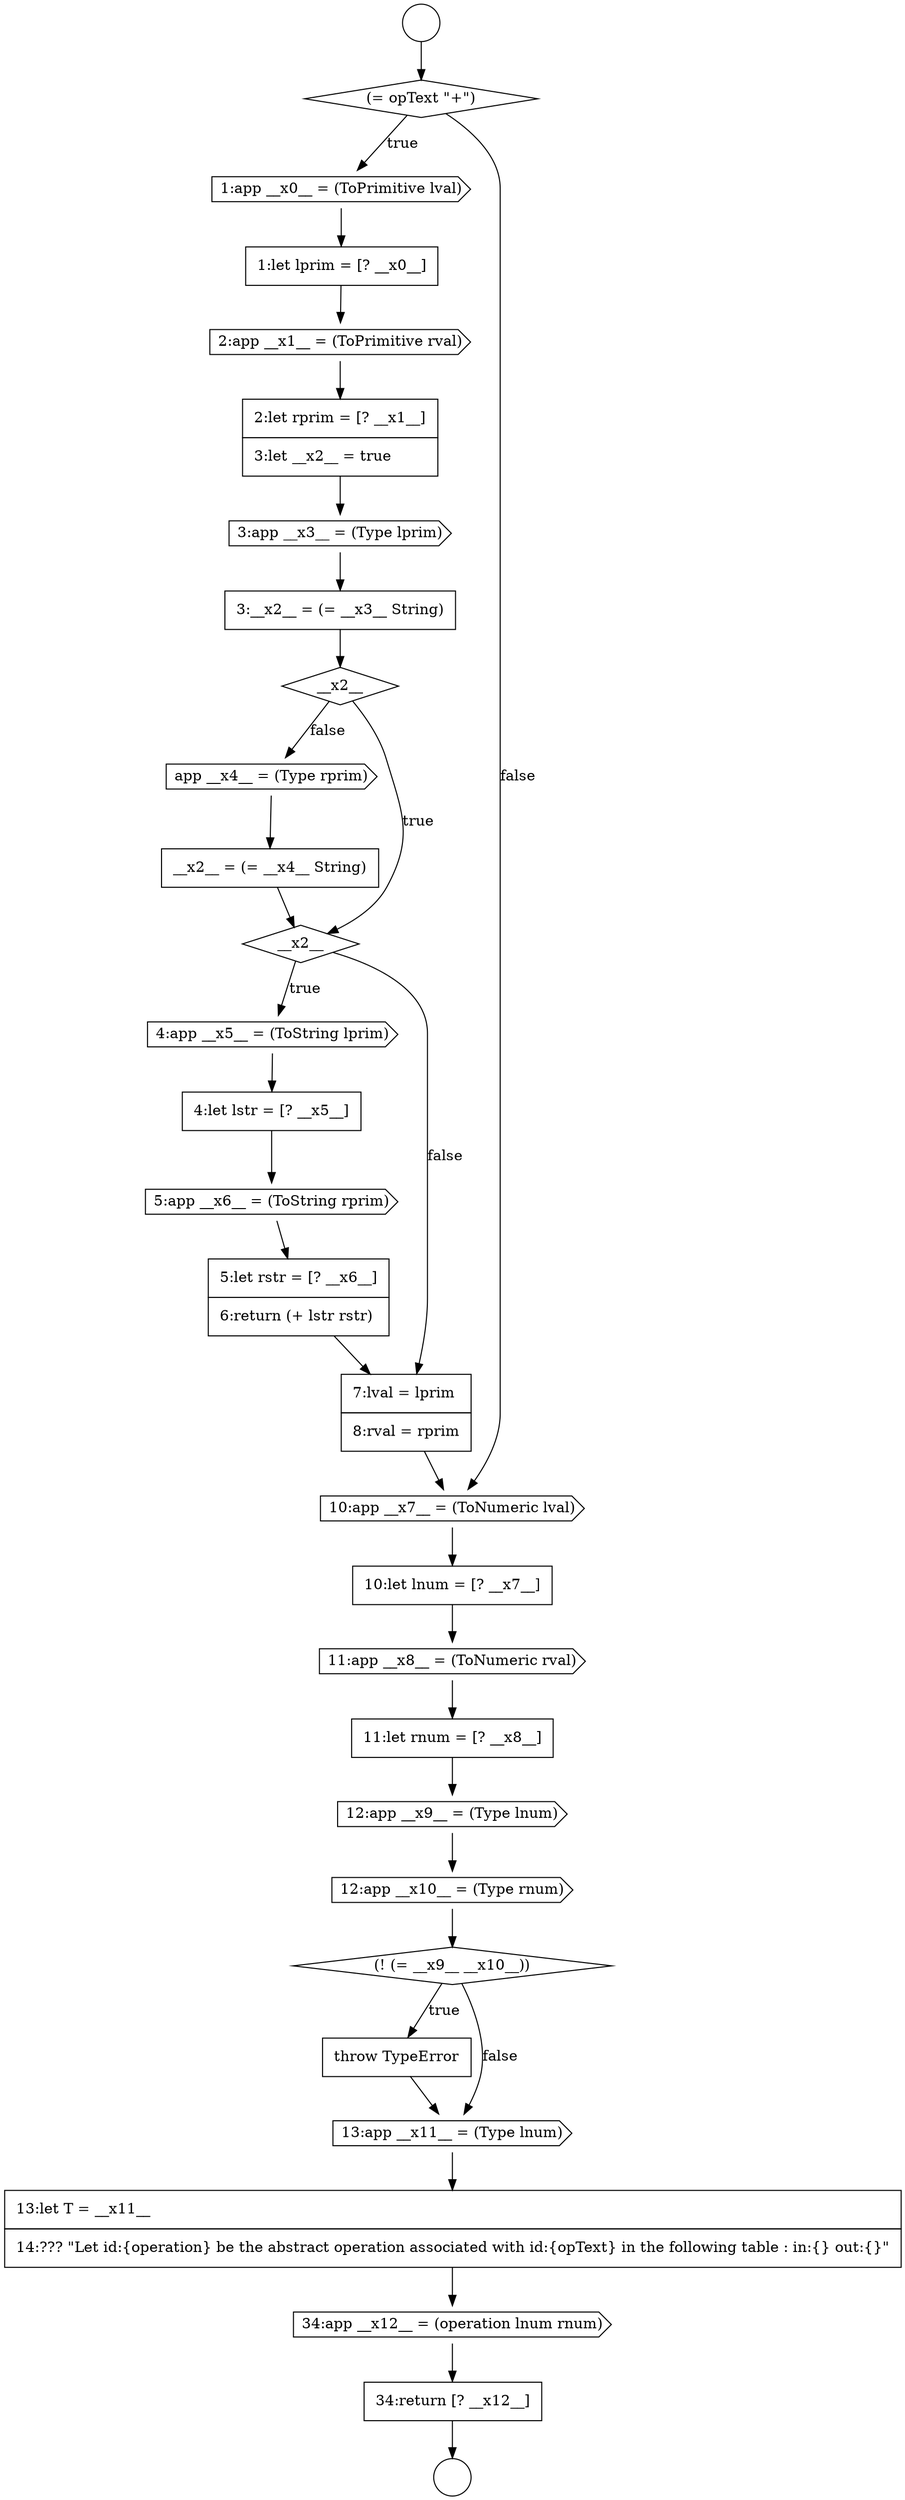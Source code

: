 digraph {
  node0 [shape=circle label=" " color="black" fillcolor="white" style=filled]
  node5 [shape=cds, label=<<font color="black">2:app __x1__ = (ToPrimitive rval)</font>> color="black" fillcolor="white" style=filled]
  node10 [shape=cds, label=<<font color="black">app __x4__ = (Type rprim)</font>> color="black" fillcolor="white" style=filled]
  node14 [shape=none, margin=0, label=<<font color="black">
    <table border="0" cellborder="1" cellspacing="0" cellpadding="10">
      <tr><td align="left">4:let lstr = [? __x5__]</td></tr>
    </table>
  </font>> color="black" fillcolor="white" style=filled]
  node1 [shape=circle label=" " color="black" fillcolor="white" style=filled]
  node6 [shape=none, margin=0, label=<<font color="black">
    <table border="0" cellborder="1" cellspacing="0" cellpadding="10">
      <tr><td align="left">2:let rprim = [? __x1__]</td></tr>
      <tr><td align="left">3:let __x2__ = true</td></tr>
    </table>
  </font>> color="black" fillcolor="white" style=filled]
  node9 [shape=diamond, label=<<font color="black">__x2__</font>> color="black" fillcolor="white" style=filled]
  node13 [shape=cds, label=<<font color="black">4:app __x5__ = (ToString lprim)</font>> color="black" fillcolor="white" style=filled]
  node2 [shape=diamond, label=<<font color="black">(= opText &quot;+&quot;)</font>> color="black" fillcolor="white" style=filled]
  node17 [shape=none, margin=0, label=<<font color="black">
    <table border="0" cellborder="1" cellspacing="0" cellpadding="10">
      <tr><td align="left">7:lval = lprim</td></tr>
      <tr><td align="left">8:rval = rprim</td></tr>
    </table>
  </font>> color="black" fillcolor="white" style=filled]
  node12 [shape=diamond, label=<<font color="black">__x2__</font>> color="black" fillcolor="white" style=filled]
  node7 [shape=cds, label=<<font color="black">3:app __x3__ = (Type lprim)</font>> color="black" fillcolor="white" style=filled]
  node3 [shape=cds, label=<<font color="black">1:app __x0__ = (ToPrimitive lval)</font>> color="black" fillcolor="white" style=filled]
  node18 [shape=cds, label=<<font color="black">10:app __x7__ = (ToNumeric lval)</font>> color="black" fillcolor="white" style=filled]
  node16 [shape=none, margin=0, label=<<font color="black">
    <table border="0" cellborder="1" cellspacing="0" cellpadding="10">
      <tr><td align="left">5:let rstr = [? __x6__]</td></tr>
      <tr><td align="left">6:return (+ lstr rstr)</td></tr>
    </table>
  </font>> color="black" fillcolor="white" style=filled]
  node11 [shape=none, margin=0, label=<<font color="black">
    <table border="0" cellborder="1" cellspacing="0" cellpadding="10">
      <tr><td align="left">__x2__ = (= __x4__ String)</td></tr>
    </table>
  </font>> color="black" fillcolor="white" style=filled]
  node8 [shape=none, margin=0, label=<<font color="black">
    <table border="0" cellborder="1" cellspacing="0" cellpadding="10">
      <tr><td align="left">3:__x2__ = (= __x3__ String)</td></tr>
    </table>
  </font>> color="black" fillcolor="white" style=filled]
  node19 [shape=none, margin=0, label=<<font color="black">
    <table border="0" cellborder="1" cellspacing="0" cellpadding="10">
      <tr><td align="left">10:let lnum = [? __x7__]</td></tr>
    </table>
  </font>> color="black" fillcolor="white" style=filled]
  node4 [shape=none, margin=0, label=<<font color="black">
    <table border="0" cellborder="1" cellspacing="0" cellpadding="10">
      <tr><td align="left">1:let lprim = [? __x0__]</td></tr>
    </table>
  </font>> color="black" fillcolor="white" style=filled]
  node15 [shape=cds, label=<<font color="black">5:app __x6__ = (ToString rprim)</font>> color="black" fillcolor="white" style=filled]
  node24 [shape=diamond, label=<<font color="black">(! (= __x9__ __x10__))</font>> color="black" fillcolor="white" style=filled]
  node25 [shape=none, margin=0, label=<<font color="black">
    <table border="0" cellborder="1" cellspacing="0" cellpadding="10">
      <tr><td align="left">throw TypeError</td></tr>
    </table>
  </font>> color="black" fillcolor="white" style=filled]
  node20 [shape=cds, label=<<font color="black">11:app __x8__ = (ToNumeric rval)</font>> color="black" fillcolor="white" style=filled]
  node29 [shape=none, margin=0, label=<<font color="black">
    <table border="0" cellborder="1" cellspacing="0" cellpadding="10">
      <tr><td align="left">34:return [? __x12__]</td></tr>
    </table>
  </font>> color="black" fillcolor="white" style=filled]
  node28 [shape=cds, label=<<font color="black">34:app __x12__ = (operation lnum rnum)</font>> color="black" fillcolor="white" style=filled]
  node21 [shape=none, margin=0, label=<<font color="black">
    <table border="0" cellborder="1" cellspacing="0" cellpadding="10">
      <tr><td align="left">11:let rnum = [? __x8__]</td></tr>
    </table>
  </font>> color="black" fillcolor="white" style=filled]
  node22 [shape=cds, label=<<font color="black">12:app __x9__ = (Type lnum)</font>> color="black" fillcolor="white" style=filled]
  node27 [shape=none, margin=0, label=<<font color="black">
    <table border="0" cellborder="1" cellspacing="0" cellpadding="10">
      <tr><td align="left">13:let T = __x11__</td></tr>
      <tr><td align="left">14:??? &quot;Let id:{operation} be the abstract operation associated with id:{opText} in the following table : in:{} out:{}&quot;</td></tr>
    </table>
  </font>> color="black" fillcolor="white" style=filled]
  node26 [shape=cds, label=<<font color="black">13:app __x11__ = (Type lnum)</font>> color="black" fillcolor="white" style=filled]
  node23 [shape=cds, label=<<font color="black">12:app __x10__ = (Type rnum)</font>> color="black" fillcolor="white" style=filled]
  node15 -> node16 [ color="black"]
  node11 -> node12 [ color="black"]
  node2 -> node3 [label=<<font color="black">true</font>> color="black"]
  node2 -> node18 [label=<<font color="black">false</font>> color="black"]
  node0 -> node2 [ color="black"]
  node27 -> node28 [ color="black"]
  node26 -> node27 [ color="black"]
  node12 -> node13 [label=<<font color="black">true</font>> color="black"]
  node12 -> node17 [label=<<font color="black">false</font>> color="black"]
  node10 -> node11 [ color="black"]
  node4 -> node5 [ color="black"]
  node25 -> node26 [ color="black"]
  node20 -> node21 [ color="black"]
  node16 -> node17 [ color="black"]
  node17 -> node18 [ color="black"]
  node5 -> node6 [ color="black"]
  node3 -> node4 [ color="black"]
  node28 -> node29 [ color="black"]
  node9 -> node12 [label=<<font color="black">true</font>> color="black"]
  node9 -> node10 [label=<<font color="black">false</font>> color="black"]
  node7 -> node8 [ color="black"]
  node18 -> node19 [ color="black"]
  node19 -> node20 [ color="black"]
  node13 -> node14 [ color="black"]
  node22 -> node23 [ color="black"]
  node6 -> node7 [ color="black"]
  node23 -> node24 [ color="black"]
  node14 -> node15 [ color="black"]
  node8 -> node9 [ color="black"]
  node21 -> node22 [ color="black"]
  node29 -> node1 [ color="black"]
  node24 -> node25 [label=<<font color="black">true</font>> color="black"]
  node24 -> node26 [label=<<font color="black">false</font>> color="black"]
}
